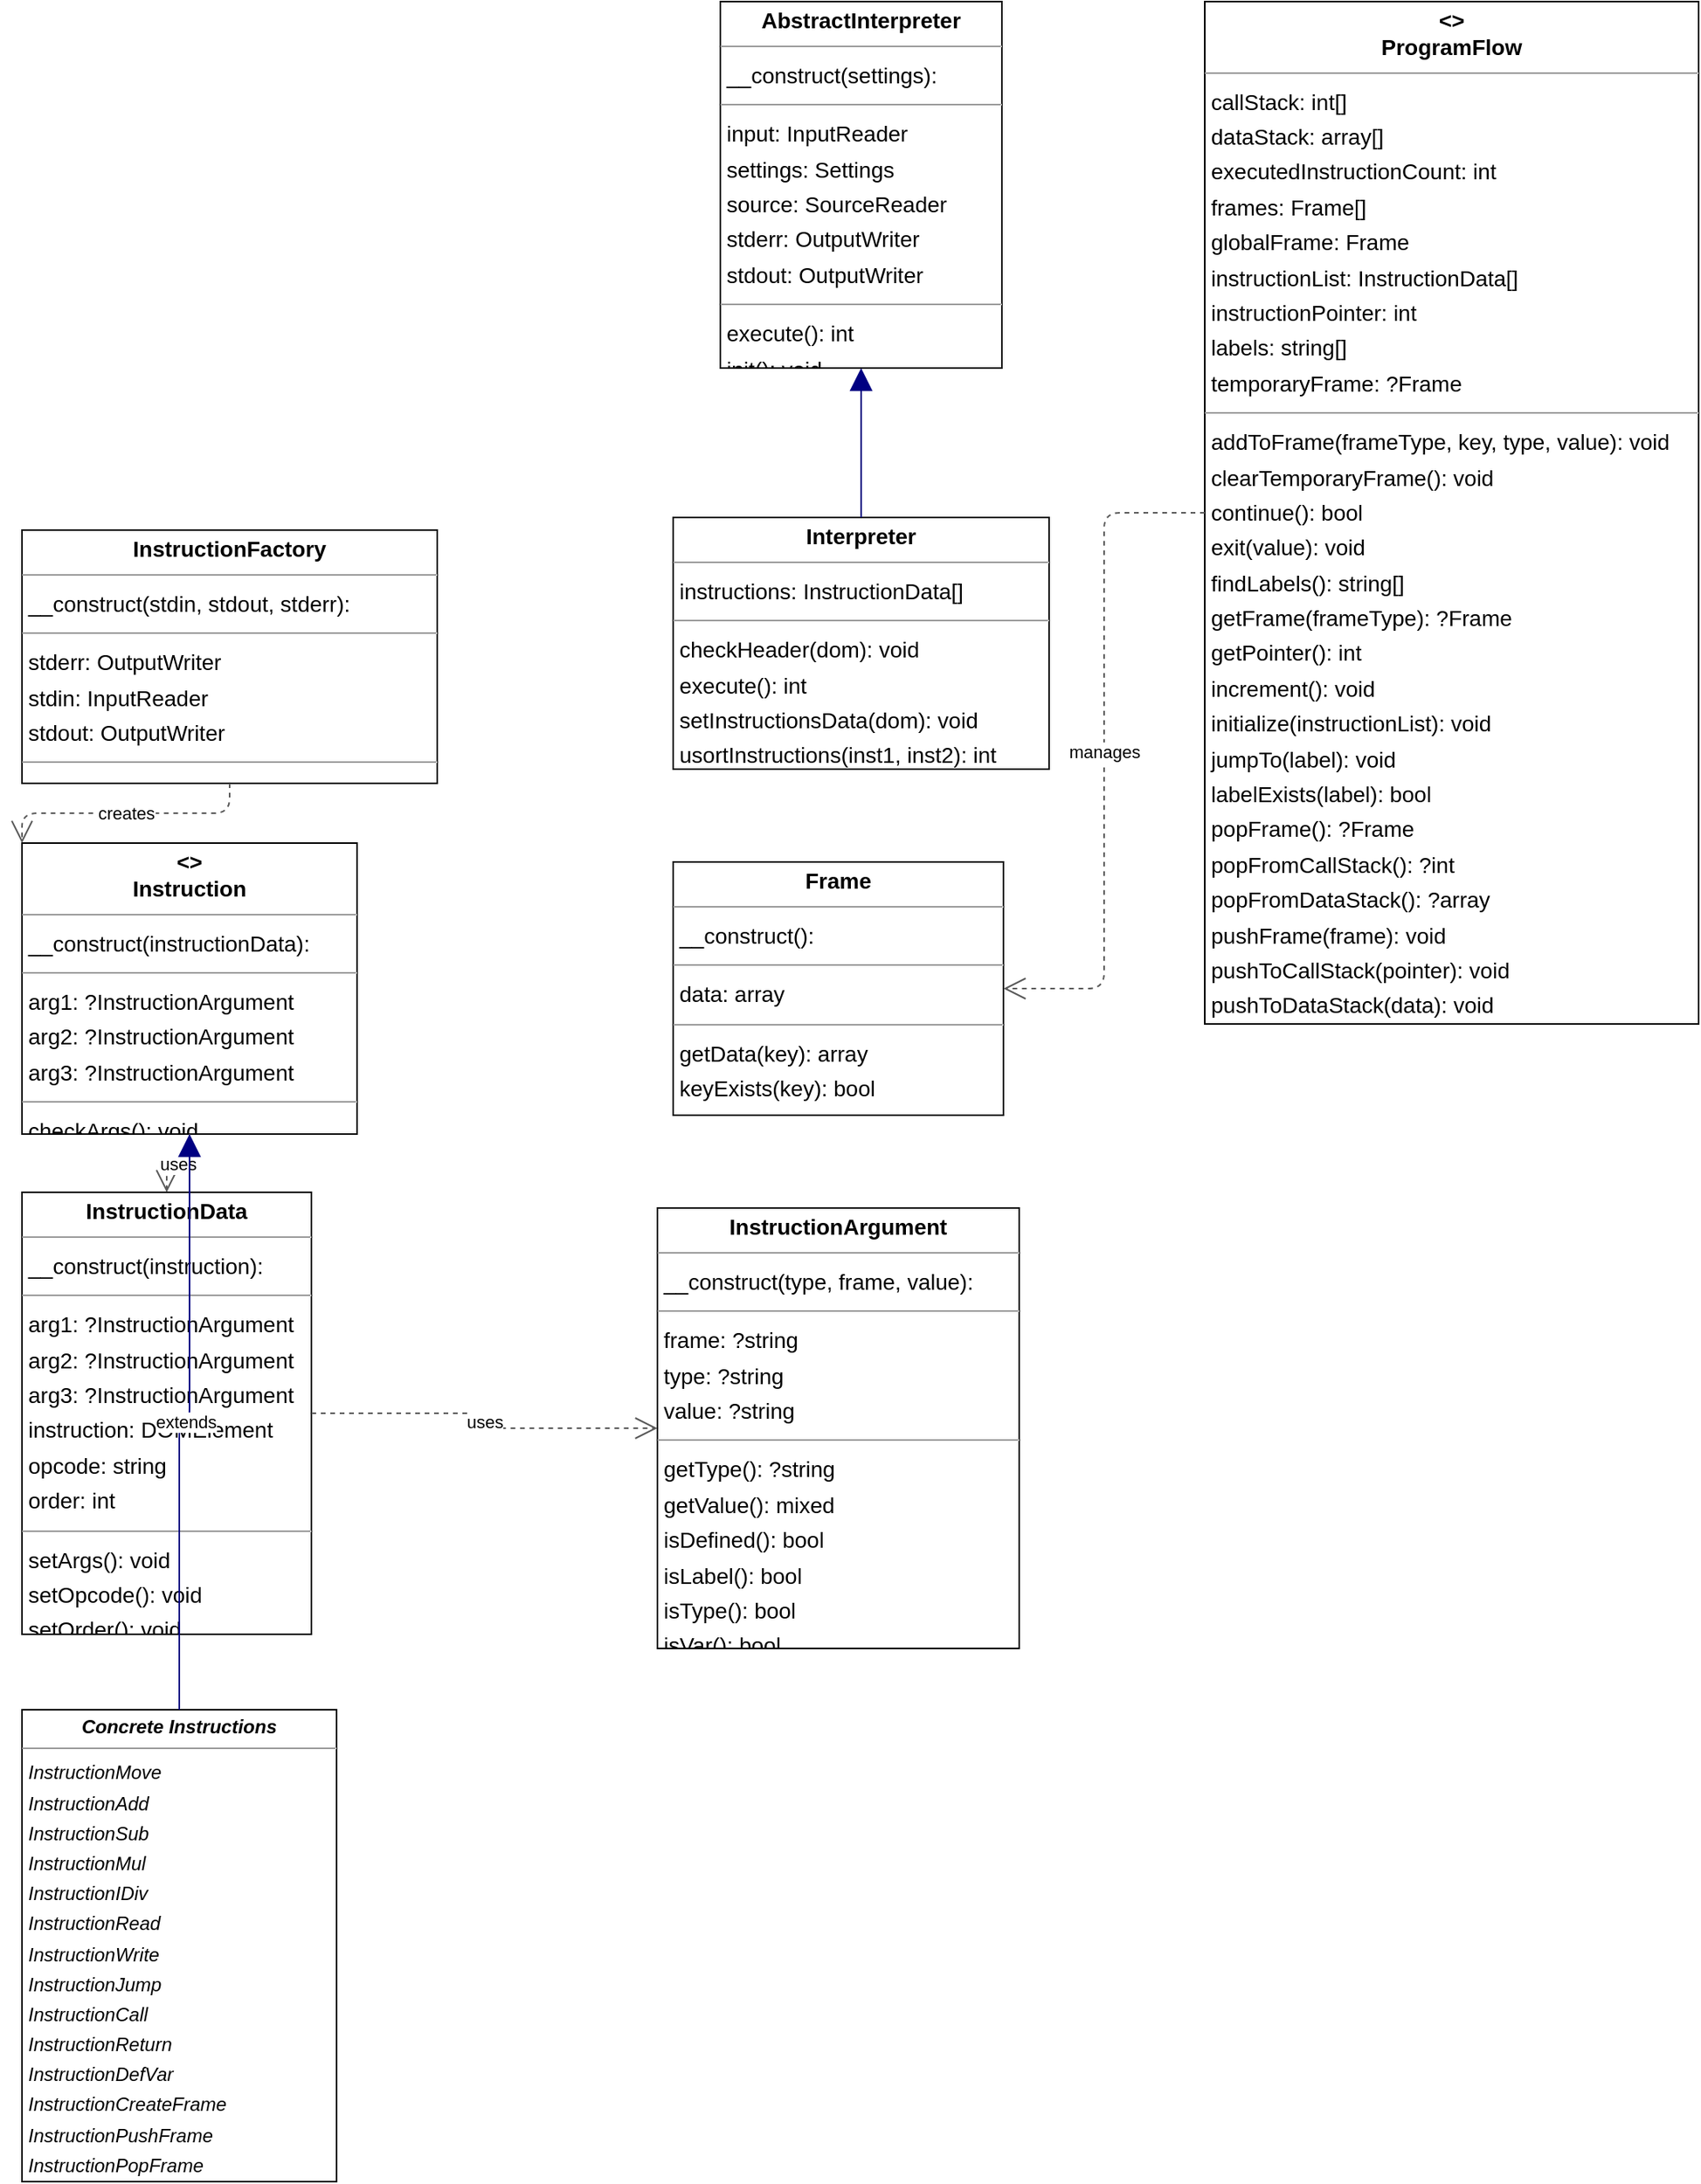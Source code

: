 <mxGraphModel dx="0" dy="0" grid="1" gridSize="10" guides="1" tooltips="1" connect="1" arrows="1" fold="1" page="0" pageScale="1" background="none" math="0" shadow="0">
  <root>
    <mxCell id="0" />
    <mxCell id="1" parent="0" />

    <!-- AbstractInterpreter (from core) -->
    <mxCell id="node1" parent="1" vertex="1" value="&lt;p style=&quot;margin:0px;margin-top:4px;text-align:center;&quot;&gt;&lt;b&gt;AbstractInterpreter&lt;/b&gt;&lt;/p&gt;&lt;hr size=&quot;1&quot;/&gt;&lt;p style=&quot;margin:0 0 0 4px;line-height:1.6;&quot;&gt; __construct(settings): &lt;/p&gt;&lt;hr size=&quot;1&quot;/&gt;&lt;p style=&quot;margin:0 0 0 4px;line-height:1.6;&quot;&gt; input: InputReader&lt;br/&gt; settings: Settings&lt;br/&gt; source: SourceReader&lt;br/&gt; stderr: OutputWriter&lt;br/&gt; stdout: OutputWriter&lt;/p&gt;&lt;hr size=&quot;1&quot;/&gt;&lt;p style=&quot;margin:0 0 0 4px;line-height:1.6;&quot;&gt; execute(): int&lt;br/&gt; init(): void&lt;/p&gt;" style="verticalAlign=top;align=left;overflow=fill;fontSize=14;fontFamily=Helvetica;html=1;rounded=0;shadow=0;comic=0;labelBackgroundColor=none;strokeWidth=1;">
      <mxGeometry x="515" y="-306" width="179" height="233" as="geometry" />
    </mxCell>

    <!-- Interpreter extends AbstractInterpreter -->
    <mxCell id="node4" parent="1" vertex="1" value="&lt;p style=&quot;margin:0px;margin-top:4px;text-align:center;&quot;&gt;&lt;b&gt;Interpreter&lt;/b&gt;&lt;/p&gt;&lt;hr size=&quot;1&quot;/&gt;&lt;p style=&quot;margin:0 0 0 4px;line-height:1.6;&quot;&gt; instructions: InstructionData[]&lt;/p&gt;&lt;hr size=&quot;1&quot;/&gt;&lt;p style=&quot;margin:0 0 0 4px;line-height:1.6;&quot;&gt; checkHeader(dom): void&lt;br/&gt; execute(): int&lt;br/&gt; setInstructionsData(dom): void&lt;br/&gt; usortInstructions(inst1, inst2): int&lt;/p&gt;" style="verticalAlign=top;align=left;overflow=fill;fontSize=14;fontFamily=Helvetica;html=1;rounded=0;shadow=0;comic=0;labelBackgroundColor=none;strokeWidth=1;">
      <mxGeometry x="485" y="22" width="239" height="160" as="geometry" />
    </mxCell>

    <!-- Frame -->
    <mxCell id="node7" parent="1" vertex="1" value="&lt;p style=&quot;margin:0px;margin-top:4px;text-align:center;&quot;&gt;&lt;b&gt;Frame&lt;/b&gt;&lt;/p&gt;&lt;hr size=&quot;1&quot;/&gt;&lt;p style=&quot;margin:0 0 0 4px;line-height:1.6;&quot;&gt; __construct(): &lt;/p&gt;&lt;hr size=&quot;1&quot;/&gt;&lt;p style=&quot;margin:0 0 0 4px;line-height:1.6;&quot;&gt; data: array&lt;/p&gt;&lt;hr size=&quot;1&quot;/&gt;&lt;p style=&quot;margin:0 0 0 4px;line-height:1.6;&quot;&gt; getData(key): array&lt;br/&gt; keyExists(key): bool&lt;br/&gt; setData(key, type, value): void&lt;/p&gt;" style="verticalAlign=top;align=left;overflow=fill;fontSize=14;fontFamily=Helvetica;html=1;rounded=0;shadow=0;comic=0;labelBackgroundColor=none;strokeWidth=1;">
      <mxGeometry x="485" y="241" width="210" height="161" as="geometry" />
    </mxCell>

    <!-- Abstract Instruction class -->
    <mxCell id="node6" parent="1" vertex="1" value="&lt;p style=&quot;margin:0px;margin-top:4px;text-align:center;&quot;&gt;&lt;b&gt;&lt;&lt;abstract&gt;&gt;&lt;br/&gt;Instruction&lt;/b&gt;&lt;/p&gt;&lt;hr size=&quot;1&quot;/&gt;&lt;p style=&quot;margin:0 0 0 4px;line-height:1.6;&quot;&gt; __construct(instructionData): &lt;/p&gt;&lt;hr size=&quot;1&quot;/&gt;&lt;p style=&quot;margin:0 0 0 4px;line-height:1.6;&quot;&gt; arg1: ?InstructionArgument&lt;br/&gt; arg2: ?InstructionArgument&lt;br/&gt; arg3: ?InstructionArgument&lt;/p&gt;&lt;hr size=&quot;1&quot;/&gt;&lt;p style=&quot;margin:0 0 0 4px;line-height:1.6;&quot;&gt; checkArgs(): void&lt;br/&gt; execute(): void&lt;/p&gt;" style="verticalAlign=top;align=left;overflow=fill;fontSize=14;fontFamily=Helvetica;html=1;rounded=0;shadow=0;comic=0;labelBackgroundColor=none;strokeWidth=1;">
      <mxGeometry x="71" y="229" width="213" height="185" as="geometry" />
    </mxCell>

    <!-- InstructionArgument -->
    <mxCell id="node0" parent="1" vertex="1" value="&lt;p style=&quot;margin:0px;margin-top:4px;text-align:center;&quot;&gt;&lt;b&gt;InstructionArgument&lt;/b&gt;&lt;/p&gt;&lt;hr size=&quot;1&quot;/&gt;&lt;p style=&quot;margin:0 0 0 4px;line-height:1.6;&quot;&gt; __construct(type, frame, value): &lt;/p&gt;&lt;hr size=&quot;1&quot;/&gt;&lt;p style=&quot;margin:0 0 0 4px;line-height:1.6;&quot;&gt; frame: ?string&lt;br/&gt; type: ?string&lt;br/&gt; value: ?string&lt;/p&gt;&lt;hr size=&quot;1&quot;/&gt;&lt;p style=&quot;margin:0 0 0 4px;line-height:1.6;&quot;&gt; getType(): ?string&lt;br/&gt; getValue(): mixed&lt;br/&gt; isDefined(): bool&lt;br/&gt; isLabel(): bool&lt;br/&gt; isType(): bool&lt;br/&gt; isVar(): bool&lt;/p&gt;" style="verticalAlign=top;align=left;overflow=fill;fontSize=14;fontFamily=Helvetica;html=1;rounded=0;shadow=0;comic=0;labelBackgroundColor=none;strokeWidth=1;">
      <mxGeometry x="475" y="461" width="230" height="280" as="geometry" />
    </mxCell>

    <!-- InstructionData -->
    <mxCell id="node5" parent="1" vertex="1" value="&lt;p style=&quot;margin:0px;margin-top:4px;text-align:center;&quot;&gt;&lt;b&gt;InstructionData&lt;/b&gt;&lt;/p&gt;&lt;hr size=&quot;1&quot;/&gt;&lt;p style=&quot;margin:0 0 0 4px;line-height:1.6;&quot;&gt; __construct(instruction): &lt;/p&gt;&lt;hr size=&quot;1&quot;/&gt;&lt;p style=&quot;margin:0 0 0 4px;line-height:1.6;&quot;&gt; arg1: ?InstructionArgument&lt;br/&gt; arg2: ?InstructionArgument&lt;br/&gt; arg3: ?InstructionArgument&lt;br/&gt; instruction: DOMElement&lt;br/&gt; opcode: string&lt;br/&gt; order: int&lt;/p&gt;&lt;hr size=&quot;1&quot;/&gt;&lt;p style=&quot;margin:0 0 0 4px;line-height:1.6;&quot;&gt; setArgs(): void&lt;br/&gt; setOpcode(): void&lt;br/&gt; setOrder(): void&lt;/p&gt;" style="verticalAlign=top;align=left;overflow=fill;fontSize=14;fontFamily=Helvetica;html=1;rounded=0;shadow=0;comic=0;labelBackgroundColor=none;strokeWidth=1;">
      <mxGeometry x="71" y="451" width="184" height="281" as="geometry" />
    </mxCell>

    <!-- InstructionFactory -->
    <mxCell id="node2" parent="1" vertex="1" value="&lt;p style=&quot;margin:0px;margin-top:4px;text-align:center;&quot;&gt;&lt;b&gt;InstructionFactory&lt;/b&gt;&lt;/p&gt;&lt;hr size=&quot;1&quot;/&gt;&lt;p style=&quot;margin:0 0 0 4px;line-height:1.6;&quot;&gt; __construct(stdin, stdout, stderr): &lt;/p&gt;&lt;hr size=&quot;1&quot;/&gt;&lt;p style=&quot;margin:0 0 0 4px;line-height:1.6;&quot;&gt; stderr: OutputWriter&lt;br/&gt; stdin: InputReader&lt;br/&gt; stdout: OutputWriter&lt;/p&gt;&lt;hr size=&quot;1&quot;/&gt;&lt;p style=&quot;margin:0 0 0 4px;line-height:1.6;&quot;&gt; createInstruction(instructionData): Instruction&lt;/p&gt;" style="verticalAlign=top;align=left;overflow=fill;fontSize=14;fontFamily=Helvetica;html=1;rounded=0;shadow=0;comic=0;labelBackgroundColor=none;strokeWidth=1;">
      <mxGeometry x="71" y="30" width="264" height="161" as="geometry" />
    </mxCell>

    <!-- ProgramFlow (static class) -->
    <mxCell id="node3" parent="1" vertex="1" value="&lt;p style=&quot;margin:0px;margin-top:4px;text-align:center;&quot;&gt;&lt;b&gt;&lt;&lt;static&gt;&gt;&lt;br/&gt;ProgramFlow&lt;/b&gt;&lt;/p&gt;&lt;hr size=&quot;1&quot;/&gt;&lt;p style=&quot;margin:0 0 0 4px;line-height:1.6;&quot;&gt; callStack: int[]&lt;br/&gt; dataStack: array[]&lt;br/&gt; executedInstructionCount: int&lt;br/&gt; frames: Frame[]&lt;br/&gt; globalFrame: Frame&lt;br/&gt; instructionList: InstructionData[]&lt;br/&gt; instructionPointer: int&lt;br/&gt; labels: string[]&lt;br/&gt; temporaryFrame: ?Frame&lt;/p&gt;&lt;hr size=&quot;1&quot;/&gt;&lt;p style=&quot;margin:0 0 0 4px;line-height:1.6;&quot;&gt; addToFrame(frameType, key, type, value): void&lt;br/&gt; clearTemporaryFrame(): void&lt;br/&gt; continue(): bool&lt;br/&gt; exit(value): void&lt;br/&gt; findLabels(): string[]&lt;br/&gt; getFrame(frameType): ?Frame&lt;br/&gt; getPointer(): int&lt;br/&gt; increment(): void&lt;br/&gt; initialize(instructionList): void&lt;br/&gt; jumpTo(label): void&lt;br/&gt; labelExists(label): bool&lt;br/&gt; popFrame(): ?Frame&lt;br/&gt; popFromCallStack(): ?int&lt;br/&gt; popFromDataStack(): ?array&lt;br/&gt; pushFrame(frame): void&lt;br/&gt; pushToCallStack(pointer): void&lt;br/&gt; pushToDataStack(data): void&lt;br/&gt; setPointer(pointer): void&lt;br/&gt; setTemporaryFrame(frame): void&lt;/p&gt;" style="verticalAlign=top;align=left;overflow=fill;fontSize=14;fontFamily=Helvetica;html=1;rounded=0;shadow=0;comic=0;labelBackgroundColor=none;strokeWidth=1;">
      <mxGeometry x="823" y="-306" width="314" height="650" as="geometry" />
    </mxCell>

    <!-- Concrete instruction examples -->
    <mxCell id="concreteInstructions" parent="1" vertex="1" value="&lt;p style=&quot;margin:0px;margin-top:4px;text-align:center;&quot;&gt;&lt;b&gt;Concrete Instructions&lt;/b&gt;&lt;/p&gt;&lt;hr size=&quot;1&quot;/&gt;&lt;p style=&quot;margin:0 0 0 4px;line-height:1.6;&quot;&gt;InstructionMove&lt;br/&gt;InstructionAdd&lt;br/&gt;InstructionSub&lt;br/&gt;InstructionMul&lt;br/&gt;InstructionIDiv&lt;br/&gt;InstructionRead&lt;br/&gt;InstructionWrite&lt;br/&gt;InstructionJump&lt;br/&gt;InstructionCall&lt;br/&gt;InstructionReturn&lt;br/&gt;InstructionDefVar&lt;br/&gt;InstructionCreateFrame&lt;br/&gt;InstructionPushFrame&lt;br/&gt;InstructionPopFrame&lt;br/&gt;... and many more&lt;/p&gt;" style="verticalAlign=top;align=left;overflow=fill;fontSize=12;fontFamily=Helvetica;html=1;rounded=0;shadow=0;comic=0;labelBackgroundColor=none;strokeWidth=1;fontStyle=2;">
      <mxGeometry x="71" y="780" width="200" height="300" as="geometry" />
    </mxCell>

    <!-- Relationships -->
    <!-- Interpreter extends AbstractInterpreter -->
    <mxCell id="edge0" edge="1" value="" parent="1" source="node4" target="node1" style="html=1;rounded=1;edgeStyle=orthogonalEdgeStyle;dashed=0;startArrow=none;endArrow=block;endSize=12;strokeColor=#000082;exitX=0.500;exitY=0.000;exitDx=0;exitDy=0;entryX=0.500;entryY=1.000;entryDx=0;entryDy=0;">
      <mxGeometry width="50" height="50" relative="1" as="geometry">
        <Array as="points" />
      </mxGeometry>
    </mxCell>

    <!-- InstructionData uses InstructionArgument -->
    <mxCell id="edge1" edge="1" value="uses" parent="1" source="node5" target="node0" style="html=1;rounded=1;edgeStyle=orthogonalEdgeStyle;dashed=1;startArrow=none;endArrow=open;endSize=12;strokeColor=#595959;exitX=1.000;exitY=0.500;exitDx=0;exitDy=0;entryX=0.000;entryY=0.500;entryDx=0;entryDy=0;">
      <mxGeometry width="50" height="50" relative="1" as="geometry">
        <Array as="points" />
      </mxGeometry>
    </mxCell>

    <!-- Instruction uses InstructionData -->
    <mxCell id="edge2" edge="1" value="uses" parent="1" source="node6" target="node5" style="html=1;rounded=1;edgeStyle=orthogonalEdgeStyle;dashed=1;startArrow=none;endArrow=open;endSize=12;strokeColor=#595959;exitX=0.500;exitY=1.000;exitDx=0;exitDy=0;entryX=0.500;entryY=0.000;entryDx=0;entryDy=0;">
      <mxGeometry width="50" height="50" relative="1" as="geometry">
        <Array as="points" />
      </mxGeometry>
    </mxCell>

    <!-- Concrete instructions extend Instruction -->
    <mxCell id="edge3" edge="1" value="extends" parent="1" source="concreteInstructions" target="node6" style="html=1;rounded=1;edgeStyle=orthogonalEdgeStyle;dashed=0;startArrow=none;endArrow=block;endSize=12;strokeColor=#000082;exitX=0.500;exitY=0.000;exitDx=0;exitDy=0;entryX=0.500;entryY=1.000;entryDx=0;entryDy=0;">
      <mxGeometry width="50" height="50" relative="1" as="geometry">
        <Array as="points" />
      </mxGeometry>
    </mxCell>

    <!-- InstructionFactory creates Instructions -->
    <mxCell id="edge4" edge="1" value="creates" parent="1" source="node2" target="node6" style="html=1;rounded=1;edgeStyle=orthogonalEdgeStyle;dashed=1;startArrow=none;endArrow=open;endSize=12;strokeColor=#595959;exitX=0.500;exitY=1.000;exitDx=0;exitDy=0;entryX=0.000;entryY=0.000;entryDx=0;entryDy=0;">
      <mxGeometry width="50" height="50" relative="1" as="geometry">
        <Array as="points" />
      </mxGeometry>
    </mxCell>

    <!-- ProgramFlow manages Frame -->
    <mxCell id="edge5" edge="1" value="manages" parent="1" source="node3" target="node7" style="html=1;rounded=1;edgeStyle=orthogonalEdgeStyle;dashed=1;startArrow=none;endArrow=open;endSize=12;strokeColor=#595959;exitX=0.000;exitY=0.500;exitDx=0;exitDy=0;entryX=1.000;entryY=0.500;entryDx=0;entryDy=0;">
      <mxGeometry width="50" height="50" relative="1" as="geometry">
        <Array as="points" />
      </mxGeometry>
    </mxCell>

  </root>
</mxGraphModel>
